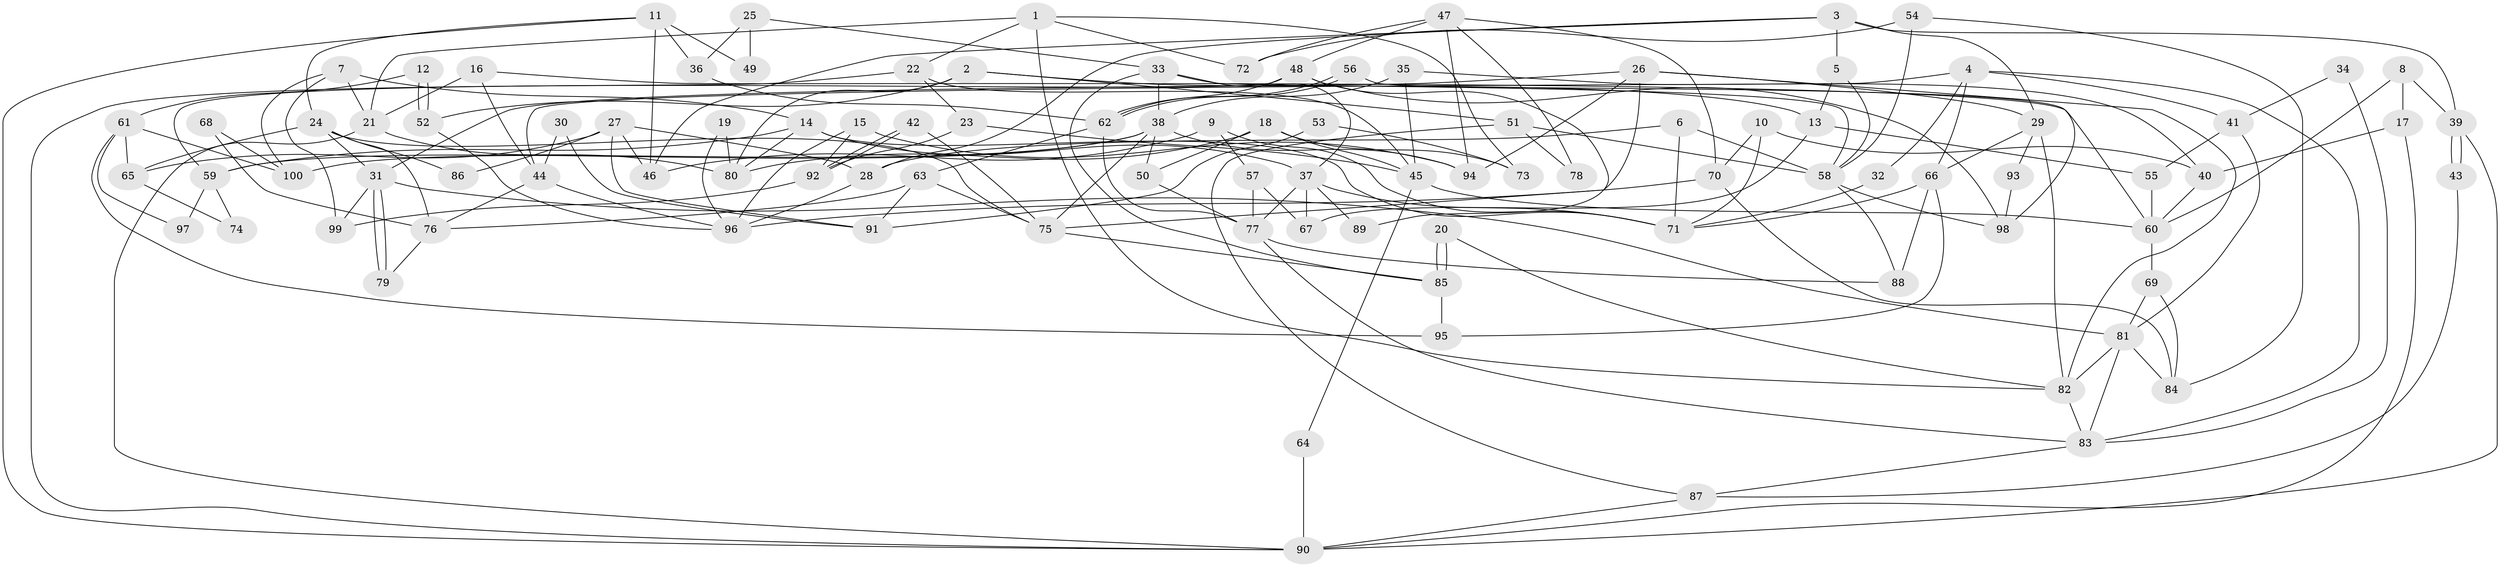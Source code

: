 // Generated by graph-tools (version 1.1) at 2025/26/03/09/25 03:26:11]
// undirected, 100 vertices, 200 edges
graph export_dot {
graph [start="1"]
  node [color=gray90,style=filled];
  1;
  2;
  3;
  4;
  5;
  6;
  7;
  8;
  9;
  10;
  11;
  12;
  13;
  14;
  15;
  16;
  17;
  18;
  19;
  20;
  21;
  22;
  23;
  24;
  25;
  26;
  27;
  28;
  29;
  30;
  31;
  32;
  33;
  34;
  35;
  36;
  37;
  38;
  39;
  40;
  41;
  42;
  43;
  44;
  45;
  46;
  47;
  48;
  49;
  50;
  51;
  52;
  53;
  54;
  55;
  56;
  57;
  58;
  59;
  60;
  61;
  62;
  63;
  64;
  65;
  66;
  67;
  68;
  69;
  70;
  71;
  72;
  73;
  74;
  75;
  76;
  77;
  78;
  79;
  80;
  81;
  82;
  83;
  84;
  85;
  86;
  87;
  88;
  89;
  90;
  91;
  92;
  93;
  94;
  95;
  96;
  97;
  98;
  99;
  100;
  1 -- 82;
  1 -- 21;
  1 -- 22;
  1 -- 72;
  1 -- 73;
  2 -- 13;
  2 -- 52;
  2 -- 51;
  2 -- 80;
  3 -- 29;
  3 -- 39;
  3 -- 5;
  3 -- 28;
  3 -- 46;
  4 -- 44;
  4 -- 83;
  4 -- 32;
  4 -- 41;
  4 -- 66;
  5 -- 58;
  5 -- 13;
  6 -- 28;
  6 -- 58;
  6 -- 71;
  7 -- 99;
  7 -- 14;
  7 -- 21;
  7 -- 100;
  8 -- 60;
  8 -- 17;
  8 -- 39;
  9 -- 71;
  9 -- 46;
  9 -- 57;
  10 -- 71;
  10 -- 70;
  10 -- 40;
  11 -- 24;
  11 -- 90;
  11 -- 36;
  11 -- 46;
  11 -- 49;
  12 -- 52;
  12 -- 52;
  12 -- 61;
  13 -- 67;
  13 -- 55;
  14 -- 37;
  14 -- 80;
  14 -- 59;
  14 -- 71;
  15 -- 96;
  15 -- 92;
  15 -- 94;
  16 -- 21;
  16 -- 60;
  16 -- 44;
  17 -- 40;
  17 -- 90;
  18 -- 50;
  18 -- 80;
  18 -- 45;
  18 -- 73;
  19 -- 96;
  19 -- 80;
  20 -- 82;
  20 -- 85;
  20 -- 85;
  21 -- 90;
  21 -- 80;
  22 -- 45;
  22 -- 23;
  22 -- 90;
  23 -- 45;
  23 -- 92;
  24 -- 65;
  24 -- 31;
  24 -- 75;
  24 -- 76;
  24 -- 86;
  25 -- 33;
  25 -- 36;
  25 -- 49;
  26 -- 29;
  26 -- 82;
  26 -- 31;
  26 -- 75;
  26 -- 94;
  27 -- 46;
  27 -- 28;
  27 -- 65;
  27 -- 86;
  27 -- 91;
  28 -- 96;
  29 -- 82;
  29 -- 66;
  29 -- 93;
  30 -- 91;
  30 -- 44;
  31 -- 79;
  31 -- 79;
  31 -- 81;
  31 -- 99;
  32 -- 71;
  33 -- 38;
  33 -- 85;
  33 -- 37;
  33 -- 58;
  34 -- 41;
  34 -- 83;
  35 -- 45;
  35 -- 38;
  35 -- 40;
  36 -- 62;
  37 -- 71;
  37 -- 67;
  37 -- 77;
  37 -- 89;
  38 -- 94;
  38 -- 75;
  38 -- 50;
  38 -- 59;
  38 -- 100;
  39 -- 43;
  39 -- 43;
  39 -- 90;
  40 -- 60;
  41 -- 81;
  41 -- 55;
  42 -- 75;
  42 -- 92;
  42 -- 92;
  43 -- 87;
  44 -- 76;
  44 -- 96;
  45 -- 60;
  45 -- 64;
  47 -- 48;
  47 -- 94;
  47 -- 70;
  47 -- 72;
  47 -- 78;
  48 -- 59;
  48 -- 62;
  48 -- 89;
  48 -- 98;
  50 -- 77;
  51 -- 87;
  51 -- 58;
  51 -- 78;
  52 -- 96;
  53 -- 73;
  53 -- 91;
  54 -- 72;
  54 -- 58;
  54 -- 84;
  55 -- 60;
  56 -- 62;
  56 -- 62;
  56 -- 98;
  57 -- 77;
  57 -- 67;
  58 -- 88;
  58 -- 98;
  59 -- 74;
  59 -- 97;
  60 -- 69;
  61 -- 95;
  61 -- 100;
  61 -- 65;
  61 -- 97;
  62 -- 77;
  62 -- 63;
  63 -- 75;
  63 -- 76;
  63 -- 91;
  64 -- 90;
  65 -- 74;
  66 -- 71;
  66 -- 88;
  66 -- 95;
  68 -- 76;
  68 -- 100;
  69 -- 81;
  69 -- 84;
  70 -- 84;
  70 -- 96;
  75 -- 85;
  76 -- 79;
  77 -- 88;
  77 -- 83;
  81 -- 84;
  81 -- 82;
  81 -- 83;
  82 -- 83;
  83 -- 87;
  85 -- 95;
  87 -- 90;
  92 -- 99;
  93 -- 98;
}
